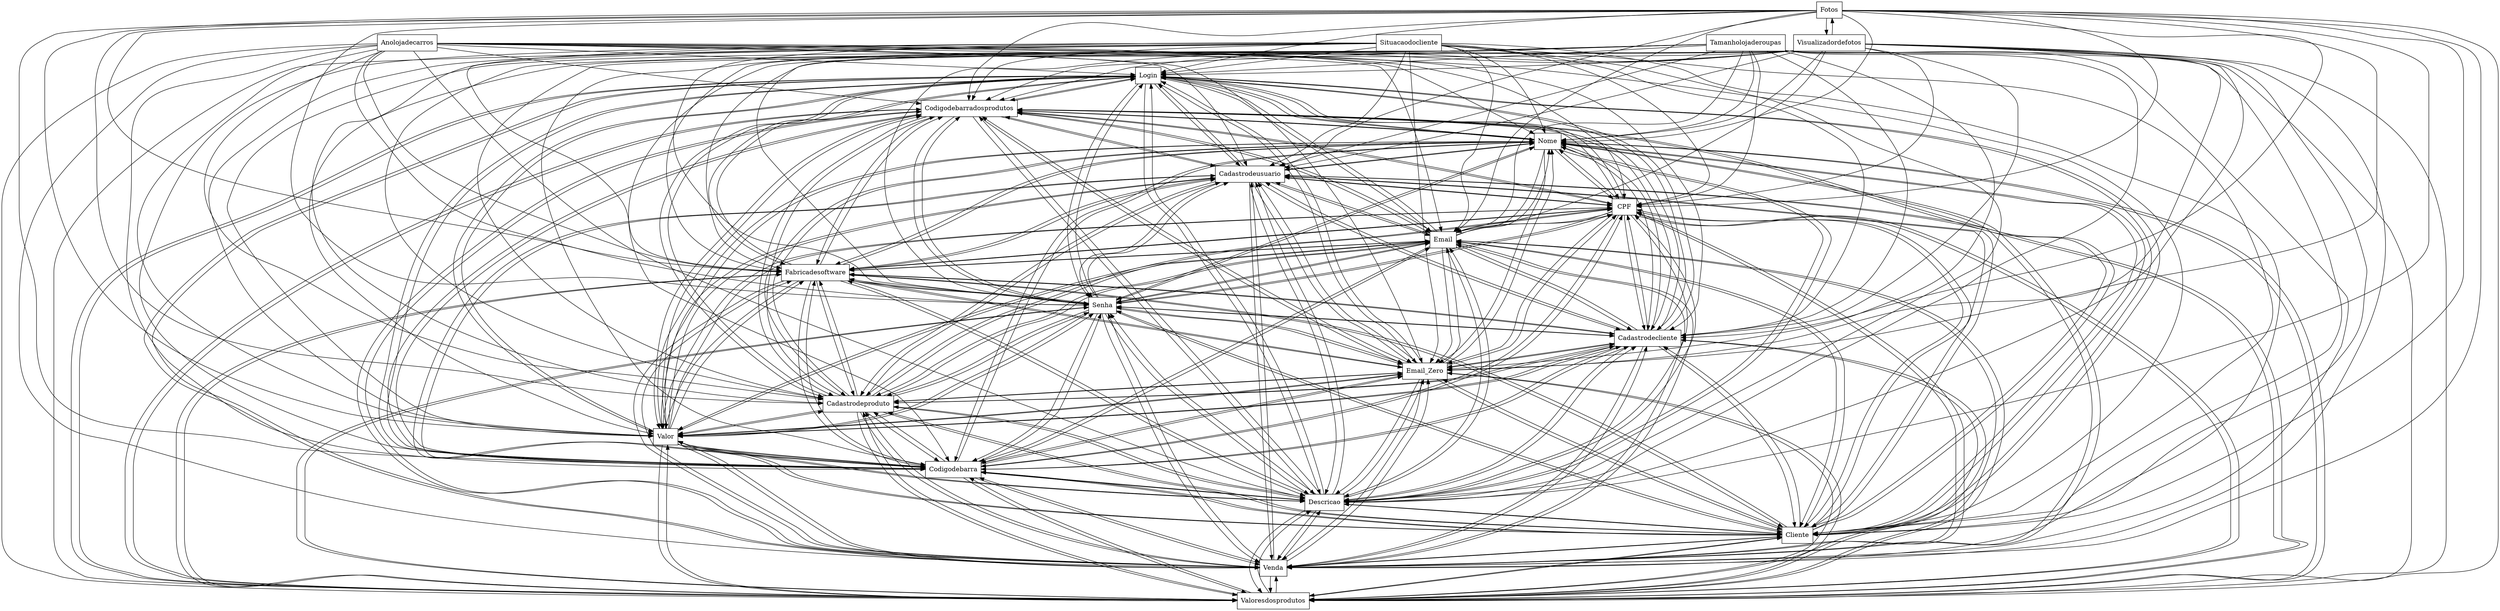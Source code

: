 digraph{
graph [rankdir=TB];
node [shape=box];
edge [arrowhead=normal];
0[label="Login",]
1[label="Codigodebarradosprodutos",]
2[label="Anolojadecarros",]
3[label="Valoresdosprodutos",]
4[label="Venda",]
5[label="Cliente",]
6[label="Descricao",]
7[label="Codigodebarra",]
8[label="Valor",]
9[label="Cadastrodeproduto",]
10[label="Email_Zero",]
11[label="Cadastrodecliente",]
12[label="Senha",]
13[label="Fabricadesoftware",]
14[label="Email",]
15[label="Situacaodocliente",]
16[label="Fotos",]
17[label="CPF",]
18[label="Cadastrodeusuario",]
19[label="Visualizadordefotos",]
20[label="Nome",]
21[label="Tamanholojaderoupas",]
0->1[label="",]
0->3[label="",]
0->4[label="",]
0->5[label="",]
0->6[label="",]
0->7[label="",]
0->8[label="",]
0->9[label="",]
0->10[label="",]
0->11[label="",]
0->12[label="",]
0->13[label="",]
0->14[label="",]
0->17[label="",]
0->18[label="",]
0->20[label="",]
1->0[label="",]
1->3[label="",]
1->4[label="",]
1->5[label="",]
1->6[label="",]
1->7[label="",]
1->8[label="",]
1->9[label="",]
1->10[label="",]
1->11[label="",]
1->12[label="",]
1->13[label="",]
1->14[label="",]
1->17[label="",]
1->18[label="",]
1->20[label="",]
2->0[label="",]
2->1[label="",]
2->3[label="",]
2->4[label="",]
2->5[label="",]
2->6[label="",]
2->7[label="",]
2->8[label="",]
2->9[label="",]
2->10[label="",]
2->11[label="",]
2->12[label="",]
2->13[label="",]
2->14[label="",]
2->17[label="",]
2->18[label="",]
2->20[label="",]
3->0[label="",]
3->1[label="",]
3->4[label="",]
3->5[label="",]
3->6[label="",]
3->7[label="",]
3->8[label="",]
3->9[label="",]
3->10[label="",]
3->11[label="",]
3->12[label="",]
3->13[label="",]
3->14[label="",]
3->17[label="",]
3->18[label="",]
3->20[label="",]
4->0[label="",]
4->1[label="",]
4->3[label="",]
4->5[label="",]
4->6[label="",]
4->7[label="",]
4->8[label="",]
4->9[label="",]
4->10[label="",]
4->11[label="",]
4->12[label="",]
4->13[label="",]
4->14[label="",]
4->17[label="",]
4->18[label="",]
4->20[label="",]
5->0[label="",]
5->1[label="",]
5->3[label="",]
5->4[label="",]
5->6[label="",]
5->7[label="",]
5->8[label="",]
5->9[label="",]
5->10[label="",]
5->11[label="",]
5->12[label="",]
5->13[label="",]
5->14[label="",]
5->17[label="",]
5->18[label="",]
5->20[label="",]
6->0[label="",]
6->1[label="",]
6->3[label="",]
6->4[label="",]
6->5[label="",]
6->7[label="",]
6->8[label="",]
6->9[label="",]
6->10[label="",]
6->11[label="",]
6->12[label="",]
6->13[label="",]
6->14[label="",]
6->17[label="",]
6->18[label="",]
6->20[label="",]
7->0[label="",]
7->1[label="",]
7->3[label="",]
7->4[label="",]
7->5[label="",]
7->6[label="",]
7->8[label="",]
7->9[label="",]
7->10[label="",]
7->11[label="",]
7->12[label="",]
7->13[label="",]
7->14[label="",]
7->17[label="",]
7->18[label="",]
7->20[label="",]
8->0[label="",]
8->1[label="",]
8->3[label="",]
8->4[label="",]
8->5[label="",]
8->6[label="",]
8->7[label="",]
8->9[label="",]
8->10[label="",]
8->11[label="",]
8->12[label="",]
8->13[label="",]
8->14[label="",]
8->17[label="",]
8->18[label="",]
8->20[label="",]
9->0[label="",]
9->1[label="",]
9->3[label="",]
9->4[label="",]
9->5[label="",]
9->6[label="",]
9->7[label="",]
9->8[label="",]
9->10[label="",]
9->11[label="",]
9->12[label="",]
9->13[label="",]
9->14[label="",]
9->17[label="",]
9->18[label="",]
9->20[label="",]
10->0[label="",]
10->1[label="",]
10->3[label="",]
10->4[label="",]
10->5[label="",]
10->6[label="",]
10->7[label="",]
10->8[label="",]
10->9[label="",]
10->11[label="",]
10->12[label="",]
10->13[label="",]
10->14[label="",]
10->17[label="",]
10->18[label="",]
10->20[label="",]
11->0[label="",]
11->1[label="",]
11->3[label="",]
11->4[label="",]
11->5[label="",]
11->6[label="",]
11->7[label="",]
11->8[label="",]
11->9[label="",]
11->10[label="",]
11->12[label="",]
11->13[label="",]
11->14[label="",]
11->17[label="",]
11->18[label="",]
11->20[label="",]
12->0[label="",]
12->1[label="",]
12->3[label="",]
12->4[label="",]
12->5[label="",]
12->6[label="",]
12->7[label="",]
12->8[label="",]
12->9[label="",]
12->10[label="",]
12->11[label="",]
12->13[label="",]
12->14[label="",]
12->17[label="",]
12->18[label="",]
12->20[label="",]
13->0[label="",]
13->1[label="",]
13->3[label="",]
13->4[label="",]
13->5[label="",]
13->6[label="",]
13->7[label="",]
13->8[label="",]
13->9[label="",]
13->10[label="",]
13->11[label="",]
13->12[label="",]
13->14[label="",]
13->17[label="",]
13->18[label="",]
13->20[label="",]
14->0[label="",]
14->1[label="",]
14->3[label="",]
14->4[label="",]
14->5[label="",]
14->6[label="",]
14->7[label="",]
14->8[label="",]
14->9[label="",]
14->10[label="",]
14->11[label="",]
14->12[label="",]
14->13[label="",]
14->17[label="",]
14->18[label="",]
14->20[label="",]
15->0[label="",]
15->1[label="",]
15->3[label="",]
15->4[label="",]
15->5[label="",]
15->6[label="",]
15->7[label="",]
15->8[label="",]
15->9[label="",]
15->10[label="",]
15->11[label="",]
15->12[label="",]
15->13[label="",]
15->14[label="",]
15->17[label="",]
15->18[label="",]
15->20[label="",]
16->0[label="",]
16->1[label="",]
16->3[label="",]
16->4[label="",]
16->5[label="",]
16->6[label="",]
16->7[label="",]
16->8[label="",]
16->9[label="",]
16->10[label="",]
16->11[label="",]
16->12[label="",]
16->13[label="",]
16->14[label="",]
16->17[label="",]
16->18[label="",]
16->19[label="",]
16->20[label="",]
17->0[label="",]
17->1[label="",]
17->3[label="",]
17->4[label="",]
17->5[label="",]
17->6[label="",]
17->7[label="",]
17->8[label="",]
17->9[label="",]
17->10[label="",]
17->11[label="",]
17->12[label="",]
17->13[label="",]
17->14[label="",]
17->18[label="",]
17->20[label="",]
18->0[label="",]
18->1[label="",]
18->3[label="",]
18->4[label="",]
18->5[label="",]
18->6[label="",]
18->7[label="",]
18->8[label="",]
18->9[label="",]
18->10[label="",]
18->11[label="",]
18->12[label="",]
18->13[label="",]
18->14[label="",]
18->17[label="",]
18->20[label="",]
19->0[label="",]
19->1[label="",]
19->3[label="",]
19->4[label="",]
19->5[label="",]
19->6[label="",]
19->7[label="",]
19->8[label="",]
19->9[label="",]
19->10[label="",]
19->11[label="",]
19->12[label="",]
19->13[label="",]
19->14[label="",]
19->16[label="",]
19->17[label="",]
19->18[label="",]
19->20[label="",]
20->0[label="",]
20->1[label="",]
20->3[label="",]
20->4[label="",]
20->5[label="",]
20->6[label="",]
20->7[label="",]
20->8[label="",]
20->9[label="",]
20->10[label="",]
20->11[label="",]
20->12[label="",]
20->13[label="",]
20->14[label="",]
20->17[label="",]
20->18[label="",]
21->0[label="",]
21->1[label="",]
21->3[label="",]
21->4[label="",]
21->5[label="",]
21->6[label="",]
21->7[label="",]
21->8[label="",]
21->9[label="",]
21->10[label="",]
21->11[label="",]
21->12[label="",]
21->13[label="",]
21->14[label="",]
21->17[label="",]
21->18[label="",]
21->20[label="",]
}
